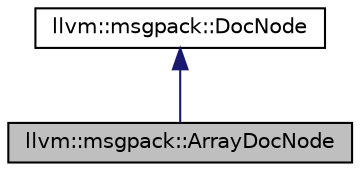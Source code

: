 digraph "llvm::msgpack::ArrayDocNode"
{
 // LATEX_PDF_SIZE
  bgcolor="transparent";
  edge [fontname="Helvetica",fontsize="10",labelfontname="Helvetica",labelfontsize="10"];
  node [fontname="Helvetica",fontsize="10",shape="box"];
  Node1 [label="llvm::msgpack::ArrayDocNode",height=0.2,width=0.4,color="black", fillcolor="grey75", style="filled", fontcolor="black",tooltip="A DocNode that is an array."];
  Node2 -> Node1 [dir="back",color="midnightblue",fontsize="10",style="solid",fontname="Helvetica"];
  Node2 [label="llvm::msgpack::DocNode",height=0.2,width=0.4,color="black",URL="$classllvm_1_1msgpack_1_1DocNode.html",tooltip="A node in a MsgPack Document."];
}
